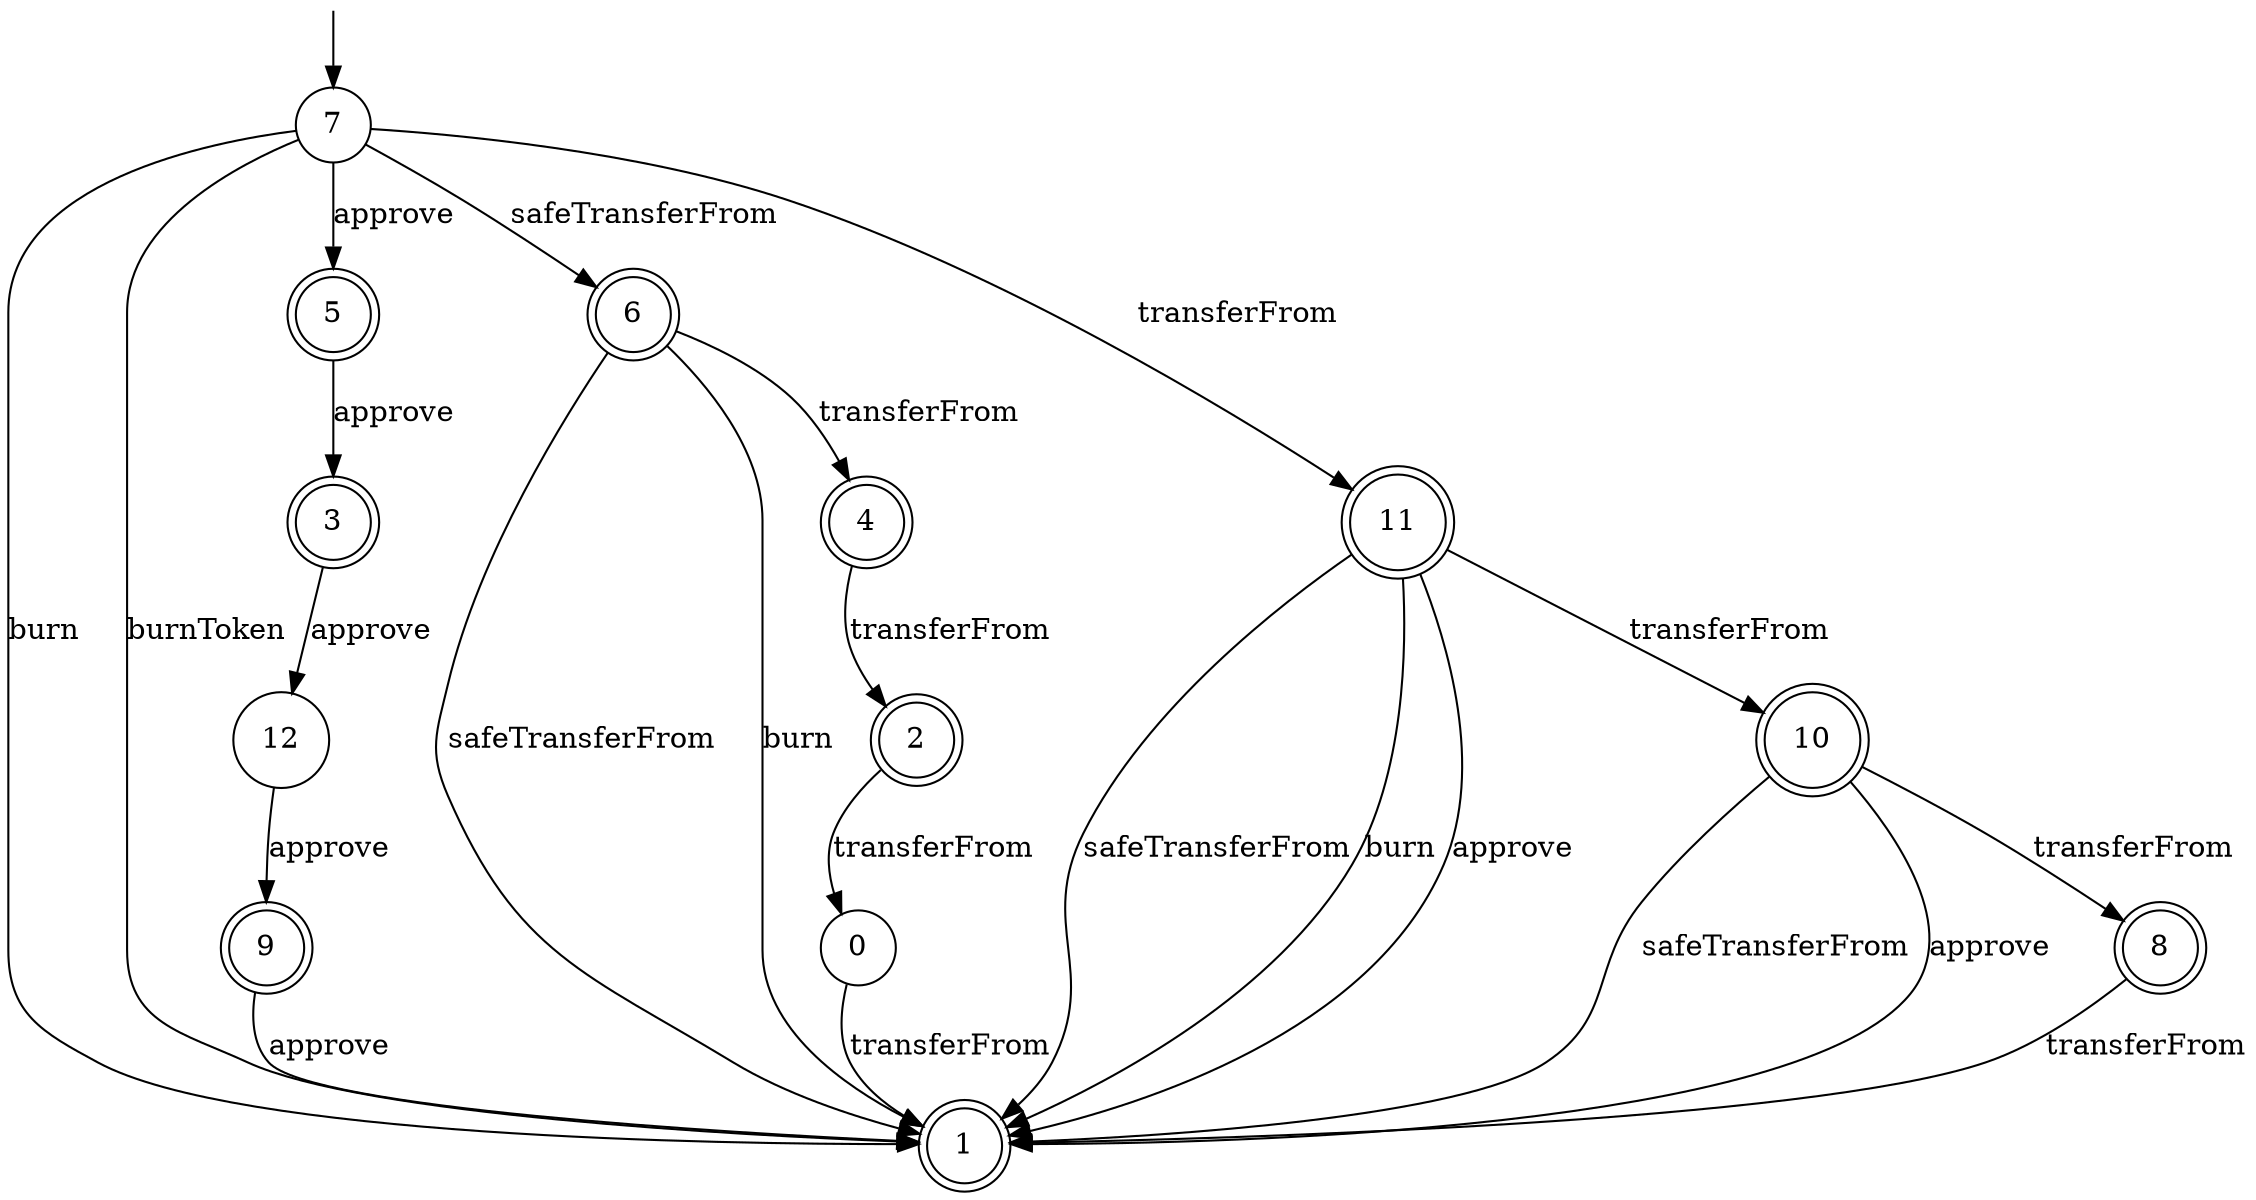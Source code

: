 digraph g {

	s0 [shape="circle" label="0"];
	s1 [shape="doublecircle" label="1"];
	s2 [shape="doublecircle" label="2"];
	s3 [shape="doublecircle" label="3"];
	s4 [shape="doublecircle" label="4"];
	s5 [shape="doublecircle" label="5"];
	s6 [shape="doublecircle" label="6"];
	s7 [shape="circle" label="7"];
	s8 [shape="doublecircle" label="8"];
	s9 [shape="doublecircle" label="9"];
	s10 [shape="doublecircle" label="10"];
	s11 [shape="doublecircle" label="11"];
	s12 [shape="circle" label="12"];
	s0 -> s1 [label="transferFrom"];
	s2 -> s0 [label="transferFrom"];
	s3 -> s12 [label="approve"];
	s4 -> s2 [label="transferFrom"];
	s5 -> s3 [label="approve"];
	s6 -> s1 [label="safeTransferFrom"];
	s6 -> s1 [label="burn"];
	s6 -> s4 [label="transferFrom"];
	s7 -> s6 [label="safeTransferFrom"];
	s7 -> s1 [label="burn"];
	s7 -> s1 [label="burnToken"];
	s7 -> s5 [label="approve"];
	s7 -> s11 [label="transferFrom"];
	s8 -> s1 [label="transferFrom"];
	s9 -> s1 [label="approve"];
	s10 -> s1 [label="safeTransferFrom"];
	s10 -> s1 [label="approve"];
	s10 -> s8 [label="transferFrom"];
	s11 -> s1 [label="safeTransferFrom"];
	s11 -> s1 [label="burn"];
	s11 -> s1 [label="approve"];
	s11 -> s10 [label="transferFrom"];
	s12 -> s9 [label="approve"];

__start0 [label="" shape="none" width="0" height="0"];
__start0 -> s7;

}
